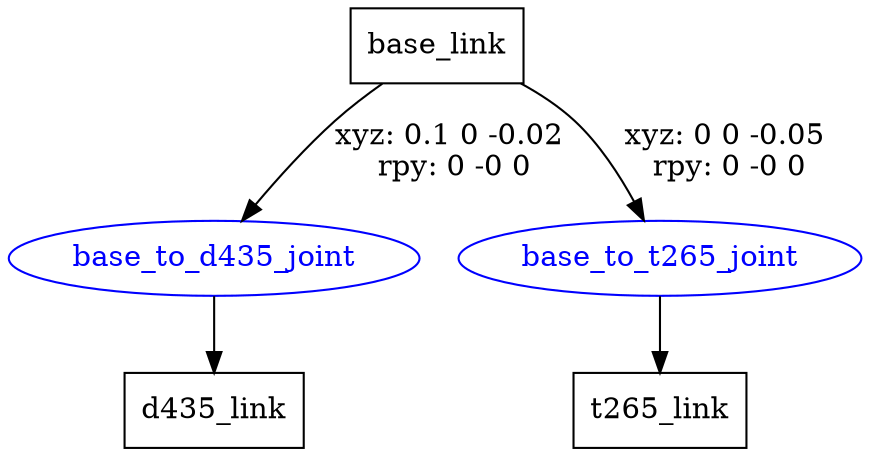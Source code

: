 digraph G {
node [shape=box];
"base_link" [label="base_link"];
"d435_link" [label="d435_link"];
"t265_link" [label="t265_link"];
node [shape=ellipse, color=blue, fontcolor=blue];
"base_link" -> "base_to_d435_joint" [label="xyz: 0.1 0 -0.02 \nrpy: 0 -0 0"]
"base_to_d435_joint" -> "d435_link"
"base_link" -> "base_to_t265_joint" [label="xyz: 0 0 -0.05 \nrpy: 0 -0 0"]
"base_to_t265_joint" -> "t265_link"
}

